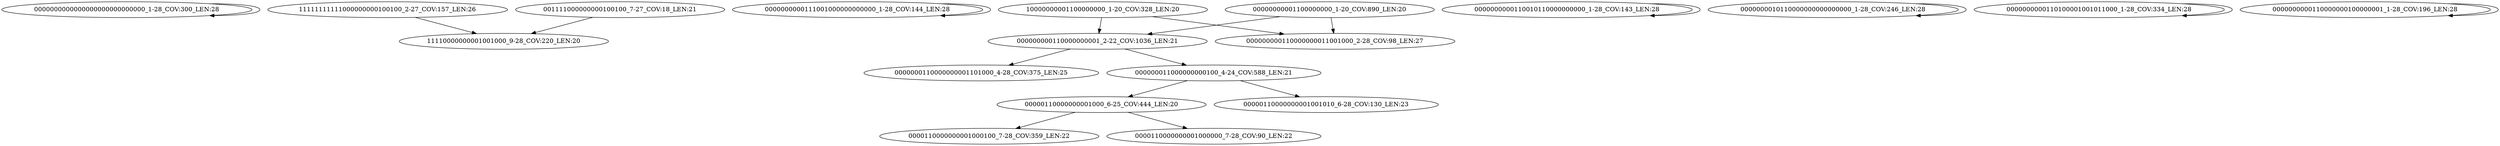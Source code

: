 digraph G {
    "0000000000000000000000000000_1-28_COV:300_LEN:28" -> "0000000000000000000000000000_1-28_COV:300_LEN:28";
    "11111111111000000000100100_2-27_COV:157_LEN:26" -> "11110000000001001000_9-28_COV:220_LEN:20";
    "0000000000111001000000000000_1-28_COV:144_LEN:28" -> "0000000000111001000000000000_1-28_COV:144_LEN:28";
    "001111000000000100100_7-27_COV:18_LEN:21" -> "11110000000001001000_9-28_COV:220_LEN:20";
    "000000000110000000001_2-22_COV:1036_LEN:21" -> "0000000110000000001101000_4-28_COV:375_LEN:25";
    "000000000110000000001_2-22_COV:1036_LEN:21" -> "000000011000000000100_4-24_COV:588_LEN:21";
    "0000000000110010110000000000_1-28_COV:143_LEN:28" -> "0000000000110010110000000000_1-28_COV:143_LEN:28";
    "000000011000000000100_4-24_COV:588_LEN:21" -> "00000110000000001000_6-25_COV:444_LEN:20";
    "000000011000000000100_4-24_COV:588_LEN:21" -> "00000110000000001001010_6-28_COV:130_LEN:23";
    "0000000010110000000000000000_1-28_COV:246_LEN:28" -> "0000000010110000000000000000_1-28_COV:246_LEN:28";
    "00000110000000001000_6-25_COV:444_LEN:20" -> "0000110000000001000100_7-28_COV:359_LEN:22";
    "00000110000000001000_6-25_COV:444_LEN:20" -> "0000110000000001000000_7-28_COV:90_LEN:22";
    "10000000001100000000_1-20_COV:328_LEN:20" -> "000000000110000000001_2-22_COV:1036_LEN:21";
    "10000000001100000000_1-20_COV:328_LEN:20" -> "000000000110000000011001000_2-28_COV:98_LEN:27";
    "0000000000110100001001011000_1-28_COV:334_LEN:28" -> "0000000000110100001001011000_1-28_COV:334_LEN:28";
    "00000000001100000000_1-20_COV:890_LEN:20" -> "000000000110000000001_2-22_COV:1036_LEN:21";
    "00000000001100000000_1-20_COV:890_LEN:20" -> "000000000110000000011001000_2-28_COV:98_LEN:27";
    "0000000000110000000100000001_1-28_COV:196_LEN:28" -> "0000000000110000000100000001_1-28_COV:196_LEN:28";
}
